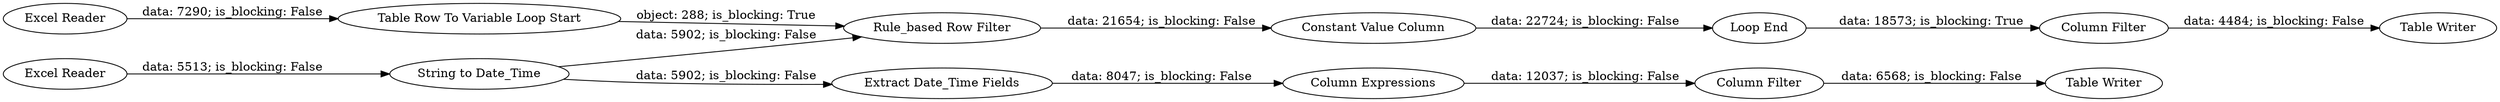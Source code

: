 digraph {
	"2230706054387405798_4" [label="Extract Date_Time Fields"]
	"2230706054387405798_13" [label="Column Filter"]
	"2230706054387405798_7" [label="Table Writer"]
	"2230706054387405798_6" [label="Column Filter"]
	"2230706054387405798_8" [label="Rule_based Row Filter"]
	"2230706054387405798_3" [label="String to Date_Time"]
	"2230706054387405798_9" [label="Table Row To Variable Loop Start"]
	"2230706054387405798_11" [label="Loop End"]
	"2230706054387405798_5" [label="Column Expressions"]
	"2230706054387405798_12" [label="Table Writer"]
	"2230706054387405798_10" [label="Constant Value Column"]
	"2230706054387405798_2" [label="Excel Reader"]
	"2230706054387405798_1" [label="Excel Reader"]
	"2230706054387405798_8" -> "2230706054387405798_10" [label="data: 21654; is_blocking: False"]
	"2230706054387405798_3" -> "2230706054387405798_4" [label="data: 5902; is_blocking: False"]
	"2230706054387405798_5" -> "2230706054387405798_6" [label="data: 12037; is_blocking: False"]
	"2230706054387405798_3" -> "2230706054387405798_8" [label="data: 5902; is_blocking: False"]
	"2230706054387405798_11" -> "2230706054387405798_13" [label="data: 18573; is_blocking: True"]
	"2230706054387405798_13" -> "2230706054387405798_12" [label="data: 4484; is_blocking: False"]
	"2230706054387405798_2" -> "2230706054387405798_9" [label="data: 7290; is_blocking: False"]
	"2230706054387405798_4" -> "2230706054387405798_5" [label="data: 8047; is_blocking: False"]
	"2230706054387405798_1" -> "2230706054387405798_3" [label="data: 5513; is_blocking: False"]
	"2230706054387405798_9" -> "2230706054387405798_8" [label="object: 288; is_blocking: True"]
	"2230706054387405798_6" -> "2230706054387405798_7" [label="data: 6568; is_blocking: False"]
	"2230706054387405798_10" -> "2230706054387405798_11" [label="data: 22724; is_blocking: False"]
	rankdir=LR
}
